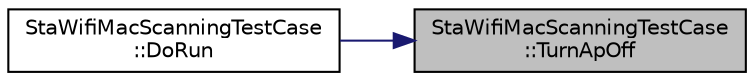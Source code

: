 digraph "StaWifiMacScanningTestCase::TurnApOff"
{
 // LATEX_PDF_SIZE
  edge [fontname="Helvetica",fontsize="10",labelfontname="Helvetica",labelfontsize="10"];
  node [fontname="Helvetica",fontsize="10",shape=record];
  rankdir="RL";
  Node1 [label="StaWifiMacScanningTestCase\l::TurnApOff",height=0.2,width=0.4,color="black", fillcolor="grey75", style="filled", fontcolor="black",tooltip="Turn the AP node off."];
  Node1 -> Node2 [dir="back",color="midnightblue",fontsize="10",style="solid",fontname="Helvetica"];
  Node2 [label="StaWifiMacScanningTestCase\l::DoRun",height=0.2,width=0.4,color="black", fillcolor="white", style="filled",URL="$class_sta_wifi_mac_scanning_test_case.html#ad94530d624a785506cde8c8beb130361",tooltip="Implementation to actually run this TestCase."];
}
